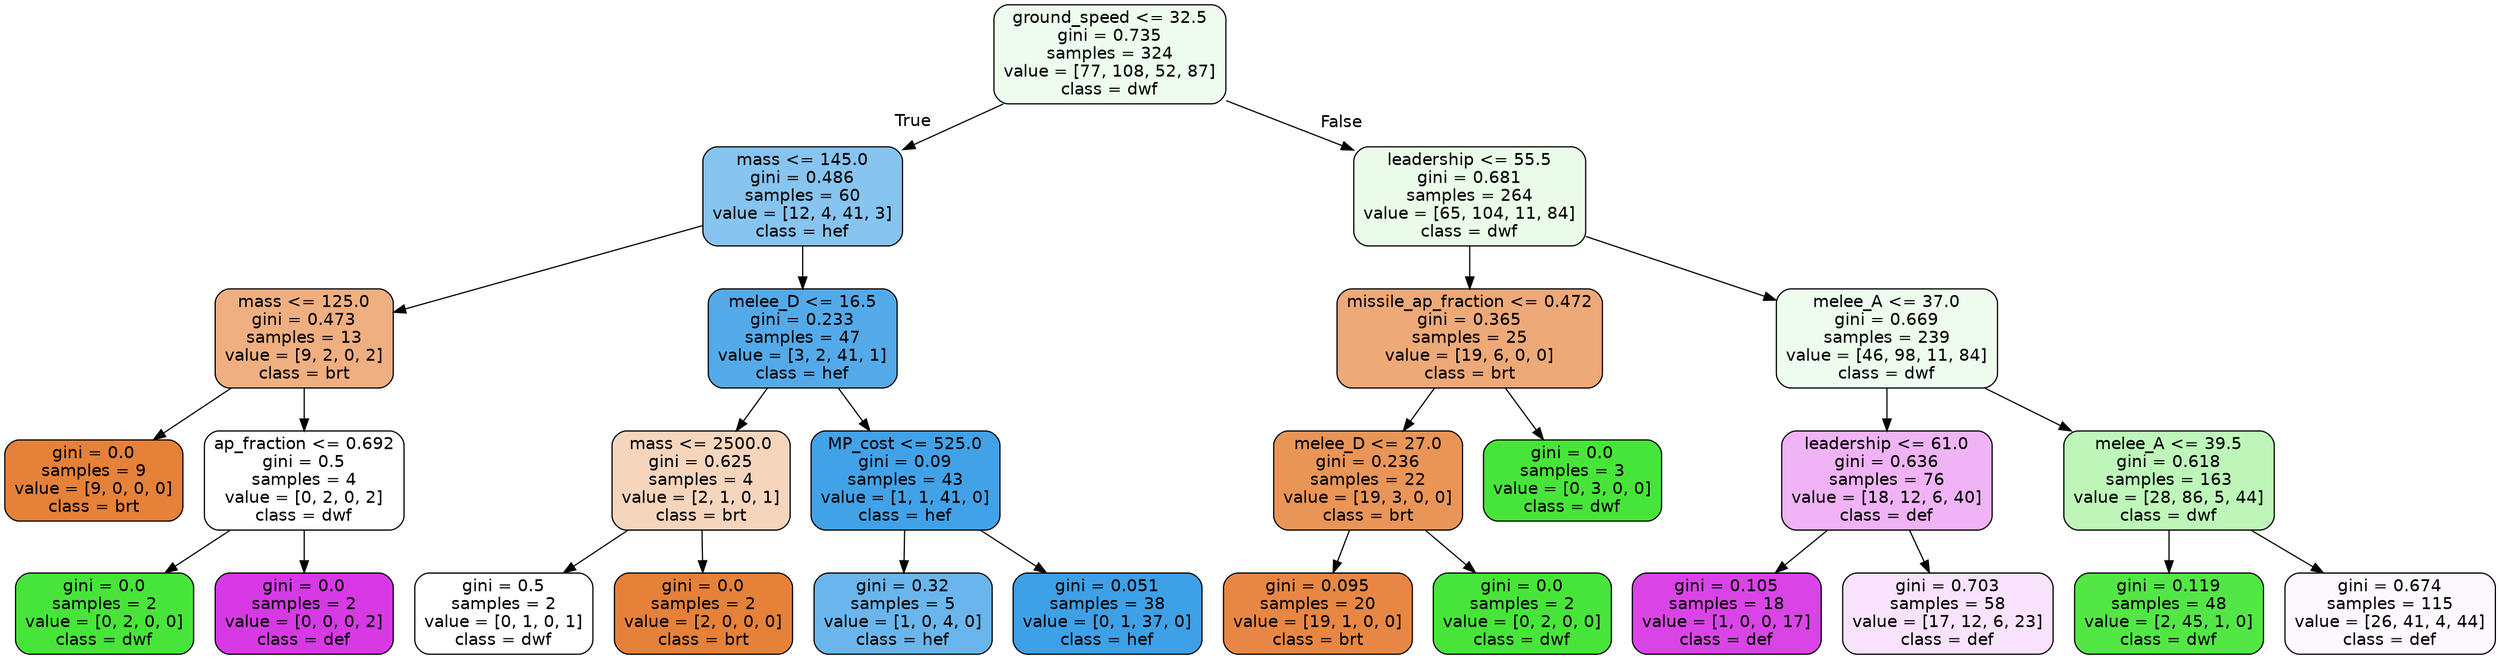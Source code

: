 digraph Tree {
node [shape=box, style="filled, rounded", color="black", fontname=helvetica] ;
edge [fontname=helvetica] ;
0 [label="ground_speed <= 32.5\ngini = 0.735\nsamples = 324\nvalue = [77, 108, 52, 87]\nclass = dwf", fillcolor="#47e53917"] ;
1 [label="mass <= 145.0\ngini = 0.486\nsamples = 60\nvalue = [12, 4, 41, 3]\nclass = hef", fillcolor="#399de59a"] ;
0 -> 1 [labeldistance=2.5, labelangle=45, headlabel="True"] ;
2 [label="mass <= 125.0\ngini = 0.473\nsamples = 13\nvalue = [9, 2, 0, 2]\nclass = brt", fillcolor="#e58139a2"] ;
1 -> 2 ;
3 [label="gini = 0.0\nsamples = 9\nvalue = [9, 0, 0, 0]\nclass = brt", fillcolor="#e58139ff"] ;
2 -> 3 ;
4 [label="ap_fraction <= 0.692\ngini = 0.5\nsamples = 4\nvalue = [0, 2, 0, 2]\nclass = dwf", fillcolor="#47e53900"] ;
2 -> 4 ;
5 [label="gini = 0.0\nsamples = 2\nvalue = [0, 2, 0, 0]\nclass = dwf", fillcolor="#47e539ff"] ;
4 -> 5 ;
6 [label="gini = 0.0\nsamples = 2\nvalue = [0, 0, 0, 2]\nclass = def", fillcolor="#d739e5ff"] ;
4 -> 6 ;
7 [label="melee_D <= 16.5\ngini = 0.233\nsamples = 47\nvalue = [3, 2, 41, 1]\nclass = hef", fillcolor="#399de5dc"] ;
1 -> 7 ;
8 [label="mass <= 2500.0\ngini = 0.625\nsamples = 4\nvalue = [2, 1, 0, 1]\nclass = brt", fillcolor="#e5813955"] ;
7 -> 8 ;
9 [label="gini = 0.5\nsamples = 2\nvalue = [0, 1, 0, 1]\nclass = dwf", fillcolor="#47e53900"] ;
8 -> 9 ;
10 [label="gini = 0.0\nsamples = 2\nvalue = [2, 0, 0, 0]\nclass = brt", fillcolor="#e58139ff"] ;
8 -> 10 ;
11 [label="MP_cost <= 525.0\ngini = 0.09\nsamples = 43\nvalue = [1, 1, 41, 0]\nclass = hef", fillcolor="#399de5f3"] ;
7 -> 11 ;
12 [label="gini = 0.32\nsamples = 5\nvalue = [1, 0, 4, 0]\nclass = hef", fillcolor="#399de5bf"] ;
11 -> 12 ;
13 [label="gini = 0.051\nsamples = 38\nvalue = [0, 1, 37, 0]\nclass = hef", fillcolor="#399de5f8"] ;
11 -> 13 ;
14 [label="leadership <= 55.5\ngini = 0.681\nsamples = 264\nvalue = [65, 104, 11, 84]\nclass = dwf", fillcolor="#47e5391c"] ;
0 -> 14 [labeldistance=2.5, labelangle=-45, headlabel="False"] ;
15 [label="missile_ap_fraction <= 0.472\ngini = 0.365\nsamples = 25\nvalue = [19, 6, 0, 0]\nclass = brt", fillcolor="#e58139ae"] ;
14 -> 15 ;
16 [label="melee_D <= 27.0\ngini = 0.236\nsamples = 22\nvalue = [19, 3, 0, 0]\nclass = brt", fillcolor="#e58139d7"] ;
15 -> 16 ;
17 [label="gini = 0.095\nsamples = 20\nvalue = [19, 1, 0, 0]\nclass = brt", fillcolor="#e58139f2"] ;
16 -> 17 ;
18 [label="gini = 0.0\nsamples = 2\nvalue = [0, 2, 0, 0]\nclass = dwf", fillcolor="#47e539ff"] ;
16 -> 18 ;
19 [label="gini = 0.0\nsamples = 3\nvalue = [0, 3, 0, 0]\nclass = dwf", fillcolor="#47e539ff"] ;
15 -> 19 ;
20 [label="melee_A <= 37.0\ngini = 0.669\nsamples = 239\nvalue = [46, 98, 11, 84]\nclass = dwf", fillcolor="#47e53917"] ;
14 -> 20 ;
21 [label="leadership <= 61.0\ngini = 0.636\nsamples = 76\nvalue = [18, 12, 6, 40]\nclass = def", fillcolor="#d739e561"] ;
20 -> 21 ;
22 [label="gini = 0.105\nsamples = 18\nvalue = [1, 0, 0, 17]\nclass = def", fillcolor="#d739e5f0"] ;
21 -> 22 ;
23 [label="gini = 0.703\nsamples = 58\nvalue = [17, 12, 6, 23]\nclass = def", fillcolor="#d739e525"] ;
21 -> 23 ;
24 [label="melee_A <= 39.5\ngini = 0.618\nsamples = 163\nvalue = [28, 86, 5, 44]\nclass = dwf", fillcolor="#47e5395a"] ;
20 -> 24 ;
25 [label="gini = 0.119\nsamples = 48\nvalue = [2, 45, 1, 0]\nclass = dwf", fillcolor="#47e539ee"] ;
24 -> 25 ;
26 [label="gini = 0.674\nsamples = 115\nvalue = [26, 41, 4, 44]\nclass = def", fillcolor="#d739e50a"] ;
24 -> 26 ;
}